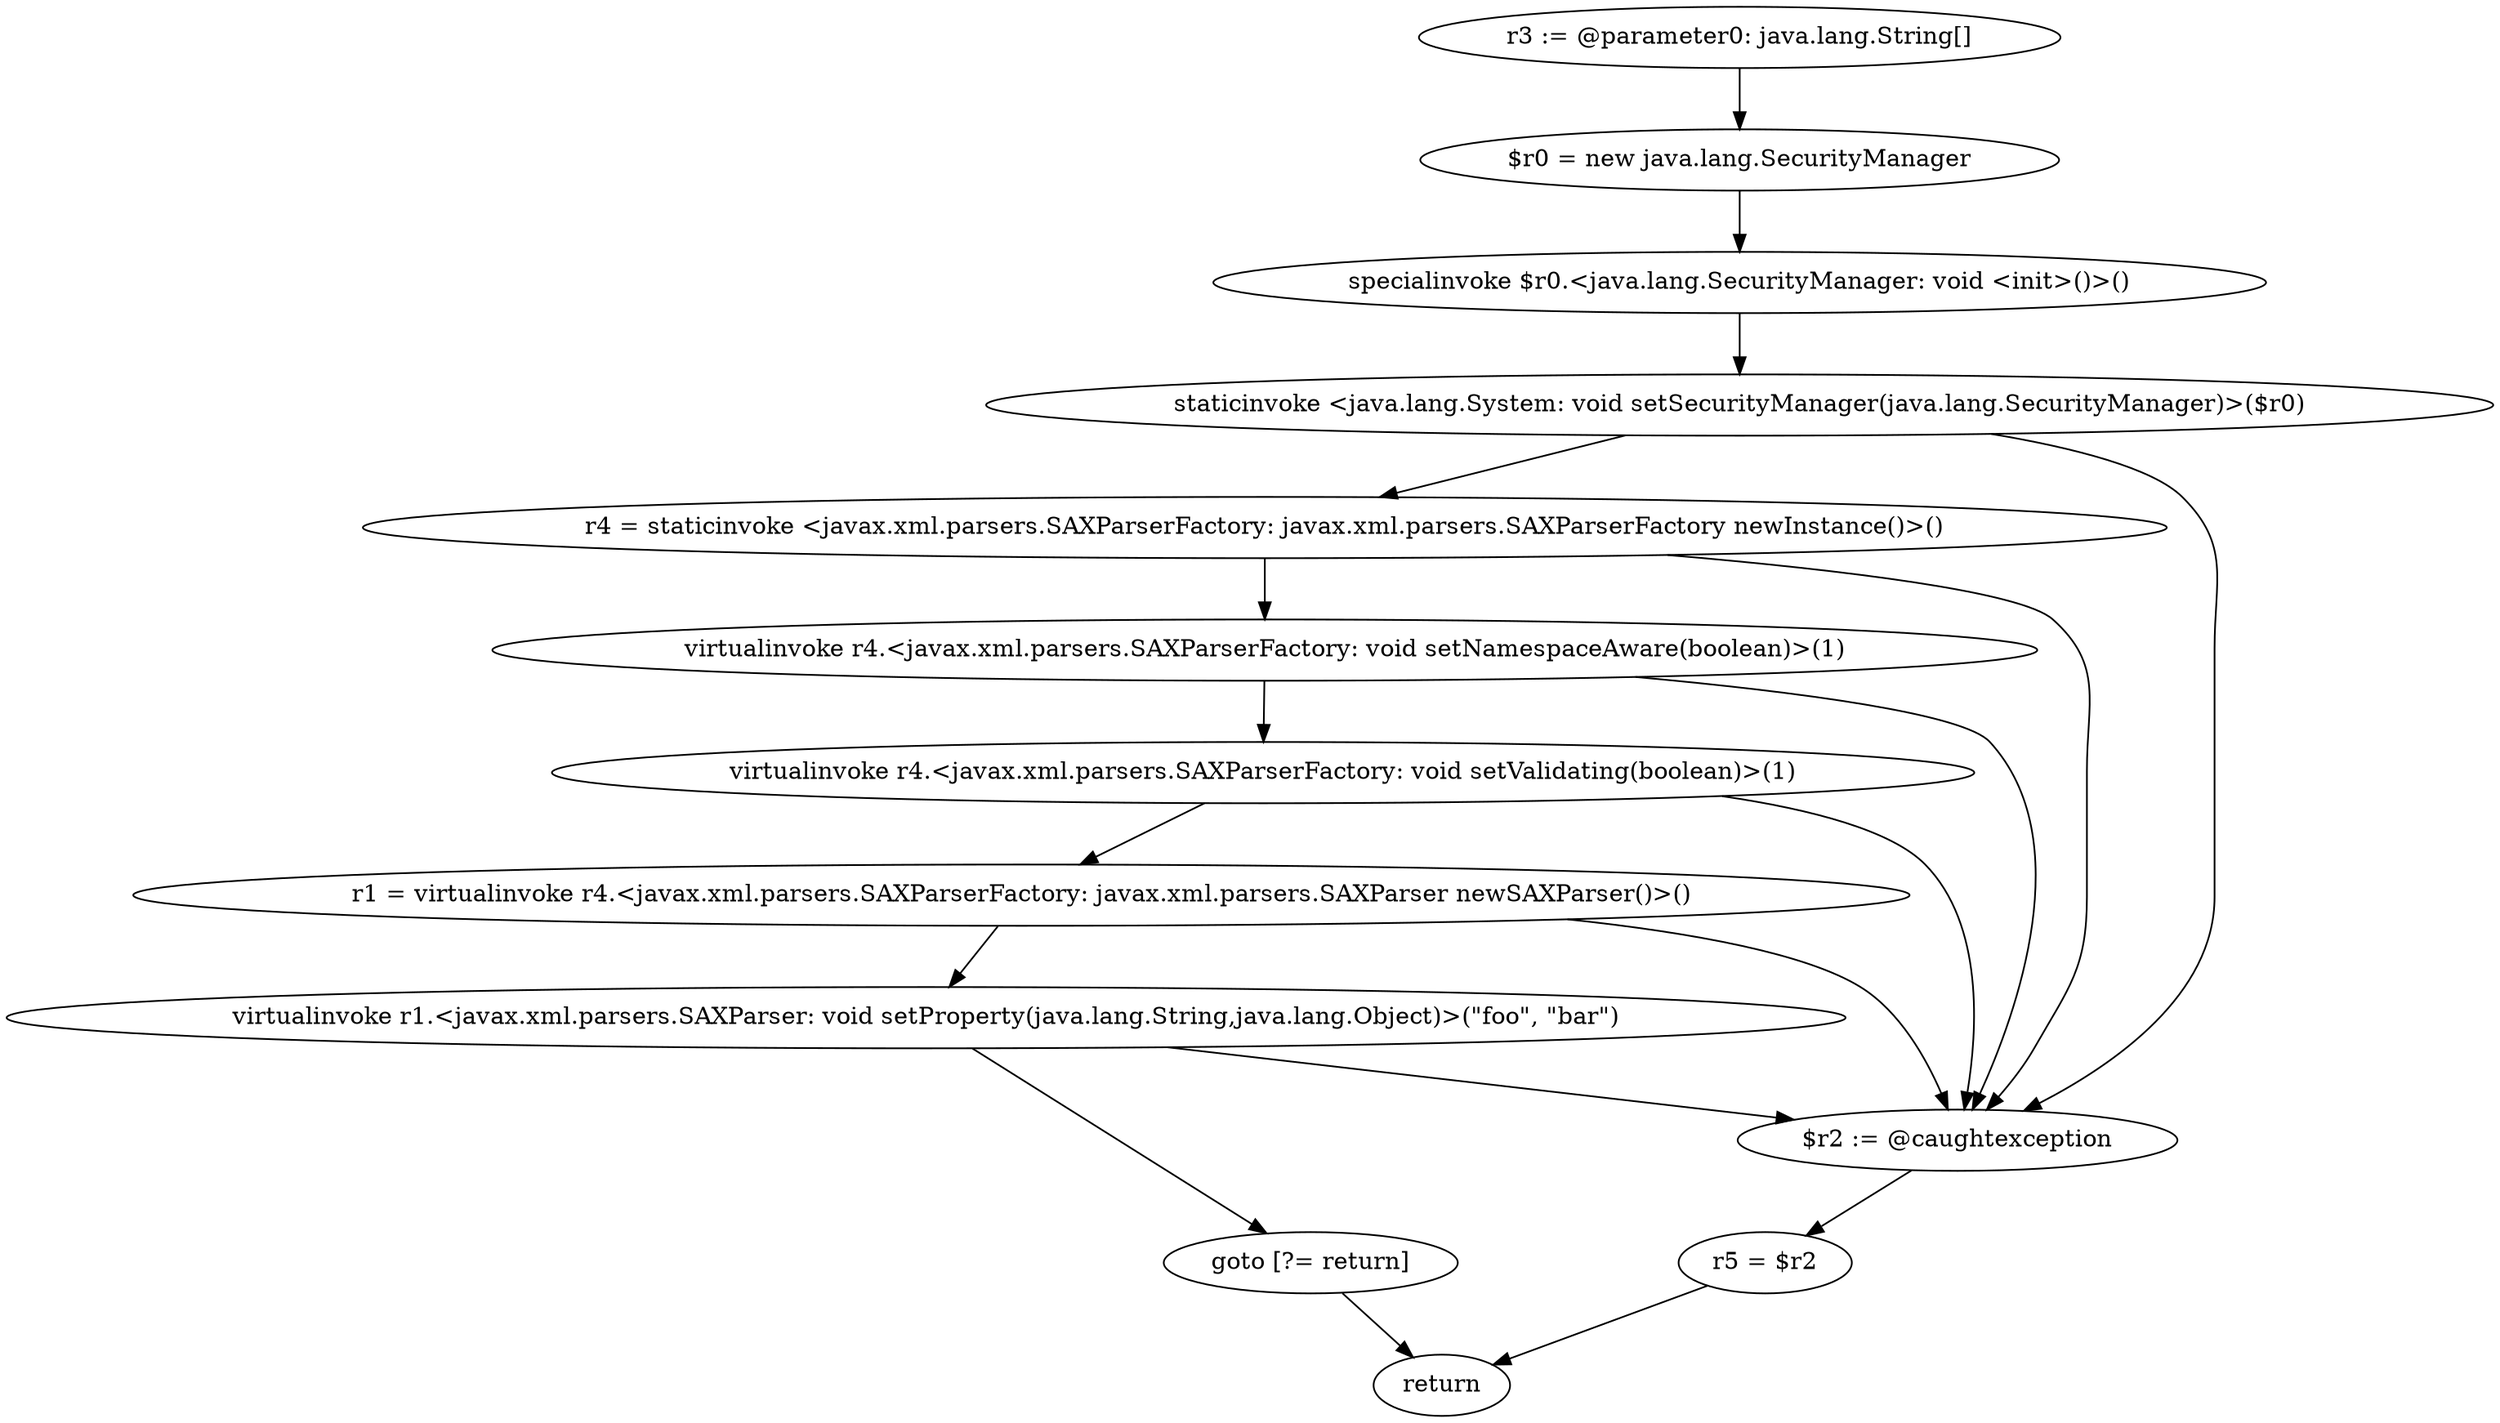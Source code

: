digraph "unitGraph" {
    "r3 := @parameter0: java.lang.String[]"
    "$r0 = new java.lang.SecurityManager"
    "specialinvoke $r0.<java.lang.SecurityManager: void <init>()>()"
    "staticinvoke <java.lang.System: void setSecurityManager(java.lang.SecurityManager)>($r0)"
    "r4 = staticinvoke <javax.xml.parsers.SAXParserFactory: javax.xml.parsers.SAXParserFactory newInstance()>()"
    "virtualinvoke r4.<javax.xml.parsers.SAXParserFactory: void setNamespaceAware(boolean)>(1)"
    "virtualinvoke r4.<javax.xml.parsers.SAXParserFactory: void setValidating(boolean)>(1)"
    "r1 = virtualinvoke r4.<javax.xml.parsers.SAXParserFactory: javax.xml.parsers.SAXParser newSAXParser()>()"
    "virtualinvoke r1.<javax.xml.parsers.SAXParser: void setProperty(java.lang.String,java.lang.Object)>(\"foo\", \"bar\")"
    "goto [?= return]"
    "$r2 := @caughtexception"
    "r5 = $r2"
    "return"
    "r3 := @parameter0: java.lang.String[]"->"$r0 = new java.lang.SecurityManager";
    "$r0 = new java.lang.SecurityManager"->"specialinvoke $r0.<java.lang.SecurityManager: void <init>()>()";
    "specialinvoke $r0.<java.lang.SecurityManager: void <init>()>()"->"staticinvoke <java.lang.System: void setSecurityManager(java.lang.SecurityManager)>($r0)";
    "staticinvoke <java.lang.System: void setSecurityManager(java.lang.SecurityManager)>($r0)"->"r4 = staticinvoke <javax.xml.parsers.SAXParserFactory: javax.xml.parsers.SAXParserFactory newInstance()>()";
    "staticinvoke <java.lang.System: void setSecurityManager(java.lang.SecurityManager)>($r0)"->"$r2 := @caughtexception";
    "r4 = staticinvoke <javax.xml.parsers.SAXParserFactory: javax.xml.parsers.SAXParserFactory newInstance()>()"->"virtualinvoke r4.<javax.xml.parsers.SAXParserFactory: void setNamespaceAware(boolean)>(1)";
    "r4 = staticinvoke <javax.xml.parsers.SAXParserFactory: javax.xml.parsers.SAXParserFactory newInstance()>()"->"$r2 := @caughtexception";
    "virtualinvoke r4.<javax.xml.parsers.SAXParserFactory: void setNamespaceAware(boolean)>(1)"->"virtualinvoke r4.<javax.xml.parsers.SAXParserFactory: void setValidating(boolean)>(1)";
    "virtualinvoke r4.<javax.xml.parsers.SAXParserFactory: void setNamespaceAware(boolean)>(1)"->"$r2 := @caughtexception";
    "virtualinvoke r4.<javax.xml.parsers.SAXParserFactory: void setValidating(boolean)>(1)"->"r1 = virtualinvoke r4.<javax.xml.parsers.SAXParserFactory: javax.xml.parsers.SAXParser newSAXParser()>()";
    "virtualinvoke r4.<javax.xml.parsers.SAXParserFactory: void setValidating(boolean)>(1)"->"$r2 := @caughtexception";
    "r1 = virtualinvoke r4.<javax.xml.parsers.SAXParserFactory: javax.xml.parsers.SAXParser newSAXParser()>()"->"virtualinvoke r1.<javax.xml.parsers.SAXParser: void setProperty(java.lang.String,java.lang.Object)>(\"foo\", \"bar\")";
    "r1 = virtualinvoke r4.<javax.xml.parsers.SAXParserFactory: javax.xml.parsers.SAXParser newSAXParser()>()"->"$r2 := @caughtexception";
    "virtualinvoke r1.<javax.xml.parsers.SAXParser: void setProperty(java.lang.String,java.lang.Object)>(\"foo\", \"bar\")"->"goto [?= return]";
    "virtualinvoke r1.<javax.xml.parsers.SAXParser: void setProperty(java.lang.String,java.lang.Object)>(\"foo\", \"bar\")"->"$r2 := @caughtexception";
    "goto [?= return]"->"return";
    "$r2 := @caughtexception"->"r5 = $r2";
    "r5 = $r2"->"return";
}
